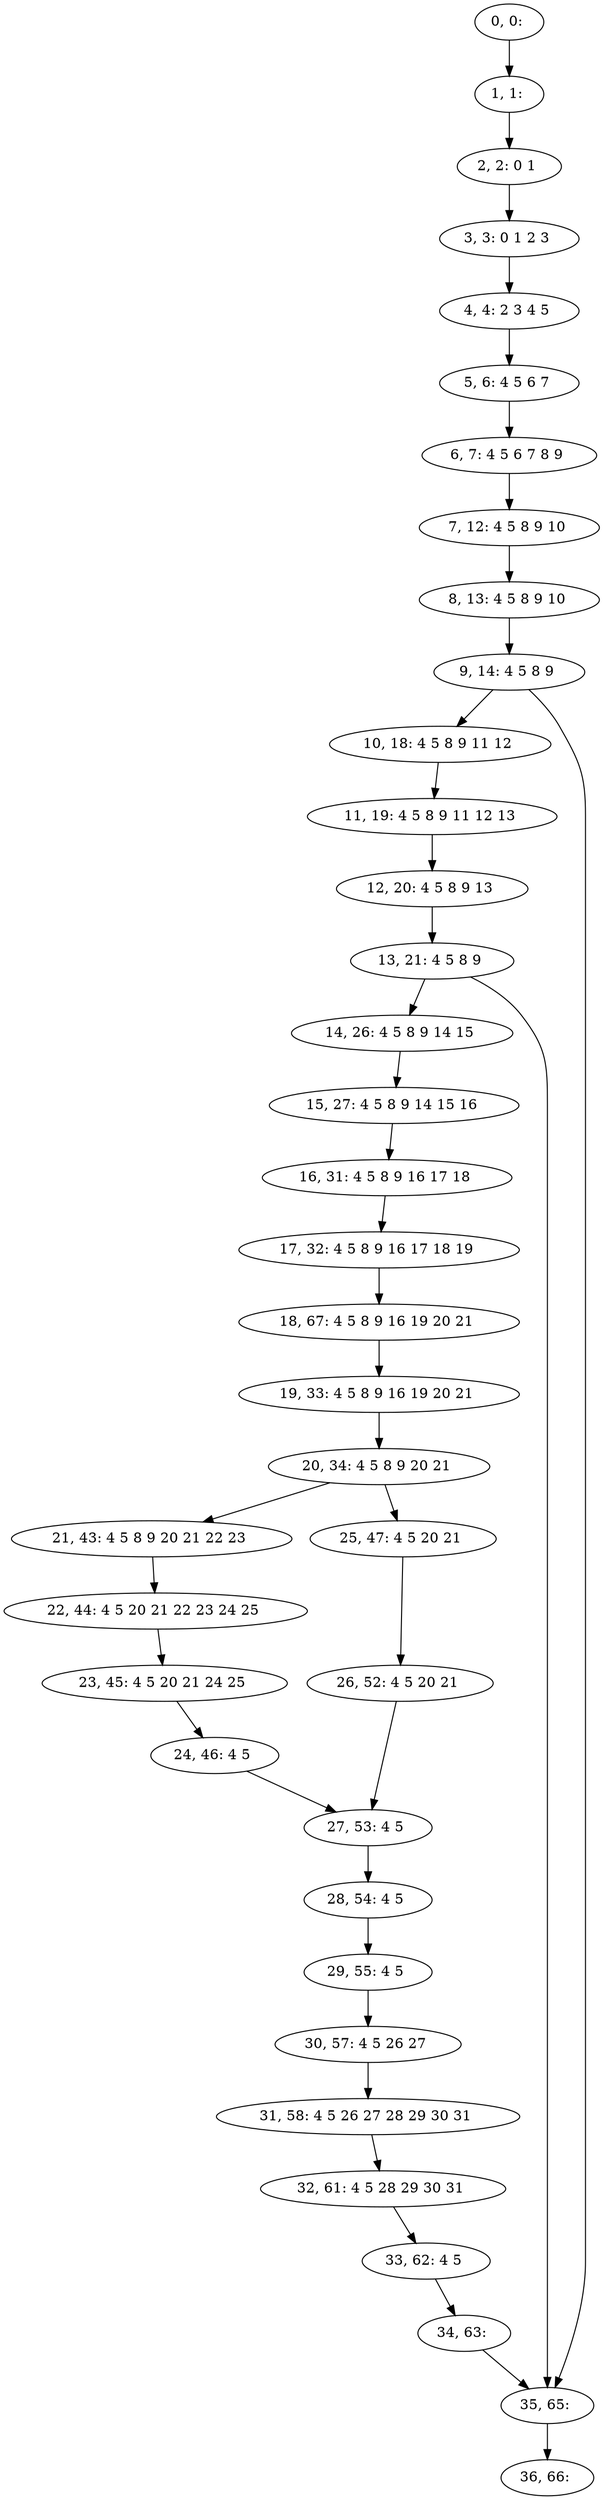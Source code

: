digraph G {
0[label="0, 0: "];
1[label="1, 1: "];
2[label="2, 2: 0 1 "];
3[label="3, 3: 0 1 2 3 "];
4[label="4, 4: 2 3 4 5 "];
5[label="5, 6: 4 5 6 7 "];
6[label="6, 7: 4 5 6 7 8 9 "];
7[label="7, 12: 4 5 8 9 10 "];
8[label="8, 13: 4 5 8 9 10 "];
9[label="9, 14: 4 5 8 9 "];
10[label="10, 18: 4 5 8 9 11 12 "];
11[label="11, 19: 4 5 8 9 11 12 13 "];
12[label="12, 20: 4 5 8 9 13 "];
13[label="13, 21: 4 5 8 9 "];
14[label="14, 26: 4 5 8 9 14 15 "];
15[label="15, 27: 4 5 8 9 14 15 16 "];
16[label="16, 31: 4 5 8 9 16 17 18 "];
17[label="17, 32: 4 5 8 9 16 17 18 19 "];
18[label="18, 67: 4 5 8 9 16 19 20 21 "];
19[label="19, 33: 4 5 8 9 16 19 20 21 "];
20[label="20, 34: 4 5 8 9 20 21 "];
21[label="21, 43: 4 5 8 9 20 21 22 23 "];
22[label="22, 44: 4 5 20 21 22 23 24 25 "];
23[label="23, 45: 4 5 20 21 24 25 "];
24[label="24, 46: 4 5 "];
25[label="25, 47: 4 5 20 21 "];
26[label="26, 52: 4 5 20 21 "];
27[label="27, 53: 4 5 "];
28[label="28, 54: 4 5 "];
29[label="29, 55: 4 5 "];
30[label="30, 57: 4 5 26 27 "];
31[label="31, 58: 4 5 26 27 28 29 30 31 "];
32[label="32, 61: 4 5 28 29 30 31 "];
33[label="33, 62: 4 5 "];
34[label="34, 63: "];
35[label="35, 65: "];
36[label="36, 66: "];
0->1 ;
1->2 ;
2->3 ;
3->4 ;
4->5 ;
5->6 ;
6->7 ;
7->8 ;
8->9 ;
9->10 ;
9->35 ;
10->11 ;
11->12 ;
12->13 ;
13->14 ;
13->35 ;
14->15 ;
15->16 ;
16->17 ;
17->18 ;
18->19 ;
19->20 ;
20->21 ;
20->25 ;
21->22 ;
22->23 ;
23->24 ;
24->27 ;
25->26 ;
26->27 ;
27->28 ;
28->29 ;
29->30 ;
30->31 ;
31->32 ;
32->33 ;
33->34 ;
34->35 ;
35->36 ;
}
